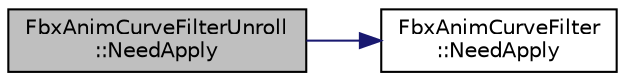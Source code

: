 digraph "FbxAnimCurveFilterUnroll::NeedApply"
{
  edge [fontname="Helvetica",fontsize="10",labelfontname="Helvetica",labelfontsize="10"];
  node [fontname="Helvetica",fontsize="10",shape=record];
  rankdir="LR";
  Node27 [label="FbxAnimCurveFilterUnroll\l::NeedApply",height=0.2,width=0.4,color="black", fillcolor="grey75", style="filled", fontcolor="black"];
  Node27 -> Node28 [color="midnightblue",fontsize="10",style="solid",fontname="Helvetica"];
  Node28 [label="FbxAnimCurveFilter\l::NeedApply",height=0.2,width=0.4,color="black", fillcolor="white", style="filled",URL="$class_fbx_anim_curve_filter.html#af95af2469851b88b4f6d38401ace5791"];
}
